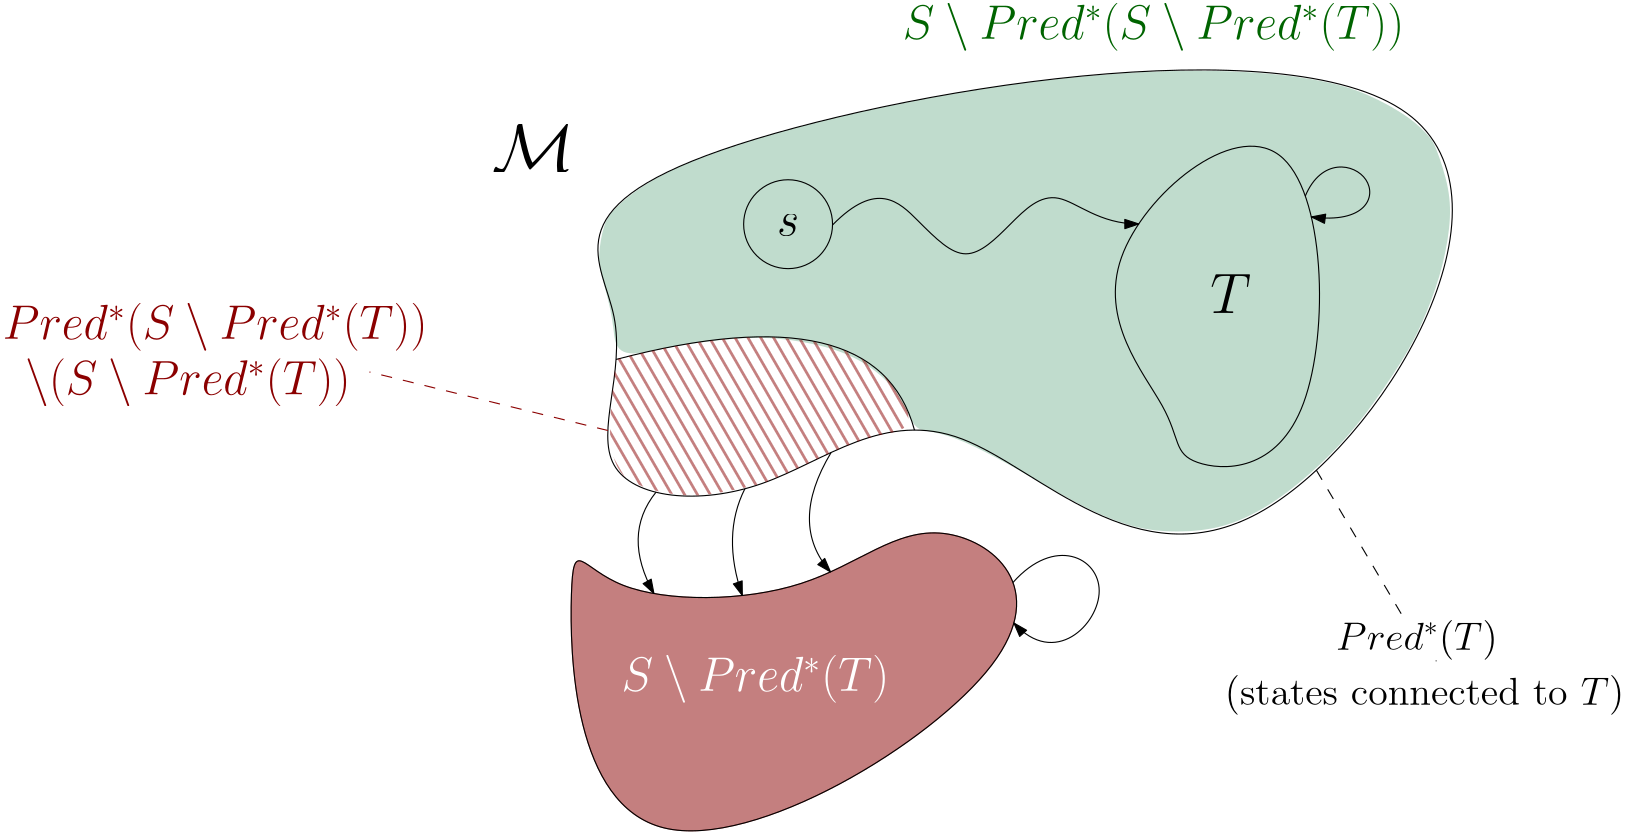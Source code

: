<?xml version="1.0"?>
<!DOCTYPE ipe SYSTEM "ipe.dtd">
<ipe version="70206" creator="Ipe 7.2.6">
<info created="D:20180328200218" modified="D:20180328232431"/>
<ipestyle name="basic">
<symbol name="arrow/arc(spx)">
<path stroke="sym-stroke" fill="sym-stroke" pen="sym-pen">
0 0 m
-1 0.333 l
-1 -0.333 l
h
</path>
</symbol>
<symbol name="arrow/farc(spx)">
<path stroke="sym-stroke" fill="white" pen="sym-pen">
0 0 m
-1 0.333 l
-1 -0.333 l
h
</path>
</symbol>
<symbol name="arrow/ptarc(spx)">
<path stroke="sym-stroke" fill="sym-stroke" pen="sym-pen">
0 0 m
-1 0.333 l
-0.8 0 l
-1 -0.333 l
h
</path>
</symbol>
<symbol name="arrow/fptarc(spx)">
<path stroke="sym-stroke" fill="white" pen="sym-pen">
0 0 m
-1 0.333 l
-0.8 0 l
-1 -0.333 l
h
</path>
</symbol>
<symbol name="mark/circle(sx)" transformations="translations">
<path fill="sym-stroke">
0.6 0 0 0.6 0 0 e
0.4 0 0 0.4 0 0 e
</path>
</symbol>
<symbol name="mark/disk(sx)" transformations="translations">
<path fill="sym-stroke">
0.6 0 0 0.6 0 0 e
</path>
</symbol>
<symbol name="mark/fdisk(sfx)" transformations="translations">
<group>
<path fill="sym-fill">
0.5 0 0 0.5 0 0 e
</path>
<path fill="sym-stroke" fillrule="eofill">
0.6 0 0 0.6 0 0 e
0.4 0 0 0.4 0 0 e
</path>
</group>
</symbol>
<symbol name="mark/box(sx)" transformations="translations">
<path fill="sym-stroke" fillrule="eofill">
-0.6 -0.6 m
0.6 -0.6 l
0.6 0.6 l
-0.6 0.6 l
h
-0.4 -0.4 m
0.4 -0.4 l
0.4 0.4 l
-0.4 0.4 l
h
</path>
</symbol>
<symbol name="mark/square(sx)" transformations="translations">
<path fill="sym-stroke">
-0.6 -0.6 m
0.6 -0.6 l
0.6 0.6 l
-0.6 0.6 l
h
</path>
</symbol>
<symbol name="mark/fsquare(sfx)" transformations="translations">
<group>
<path fill="sym-fill">
-0.5 -0.5 m
0.5 -0.5 l
0.5 0.5 l
-0.5 0.5 l
h
</path>
<path fill="sym-stroke" fillrule="eofill">
-0.6 -0.6 m
0.6 -0.6 l
0.6 0.6 l
-0.6 0.6 l
h
-0.4 -0.4 m
0.4 -0.4 l
0.4 0.4 l
-0.4 0.4 l
h
</path>
</group>
</symbol>
<symbol name="mark/cross(sx)" transformations="translations">
<group>
<path fill="sym-stroke">
-0.43 -0.57 m
0.57 0.43 l
0.43 0.57 l
-0.57 -0.43 l
h
</path>
<path fill="sym-stroke">
-0.43 0.57 m
0.57 -0.43 l
0.43 -0.57 l
-0.57 0.43 l
h
</path>
</group>
</symbol>
<symbol name="arrow/fnormal(spx)">
<path stroke="sym-stroke" fill="white" pen="sym-pen">
0 0 m
-1 0.333 l
-1 -0.333 l
h
</path>
</symbol>
<symbol name="arrow/pointed(spx)">
<path stroke="sym-stroke" fill="sym-stroke" pen="sym-pen">
0 0 m
-1 0.333 l
-0.8 0 l
-1 -0.333 l
h
</path>
</symbol>
<symbol name="arrow/fpointed(spx)">
<path stroke="sym-stroke" fill="white" pen="sym-pen">
0 0 m
-1 0.333 l
-0.8 0 l
-1 -0.333 l
h
</path>
</symbol>
<symbol name="arrow/linear(spx)">
<path stroke="sym-stroke" pen="sym-pen">
-1 0.333 m
0 0 l
-1 -0.333 l
</path>
</symbol>
<symbol name="arrow/fdouble(spx)">
<path stroke="sym-stroke" fill="white" pen="sym-pen">
0 0 m
-1 0.333 l
-1 -0.333 l
h
-1 0 m
-2 0.333 l
-2 -0.333 l
h
</path>
</symbol>
<symbol name="arrow/double(spx)">
<path stroke="sym-stroke" fill="sym-stroke" pen="sym-pen">
0 0 m
-1 0.333 l
-1 -0.333 l
h
-1 0 m
-2 0.333 l
-2 -0.333 l
h
</path>
</symbol>
<pen name="heavier" value="0.8"/>
<pen name="fat" value="1.2"/>
<pen name="ultrafat" value="2"/>
<symbolsize name="large" value="5"/>
<symbolsize name="small" value="2"/>
<symbolsize name="tiny" value="1.1"/>
<arrowsize name="large" value="10"/>
<arrowsize name="small" value="5"/>
<arrowsize name="tiny" value="3"/>
<color name="red" value="1 0 0"/>
<color name="green" value="0 1 0"/>
<color name="blue" value="0 0 1"/>
<color name="yellow" value="1 1 0"/>
<color name="orange" value="1 0.647 0"/>
<color name="gold" value="1 0.843 0"/>
<color name="purple" value="0.627 0.125 0.941"/>
<color name="gray" value="0.745"/>
<color name="brown" value="0.647 0.165 0.165"/>
<color name="navy" value="0 0 0.502"/>
<color name="pink" value="1 0.753 0.796"/>
<color name="seagreen" value="0.18 0.545 0.341"/>
<color name="turquoise" value="0.251 0.878 0.816"/>
<color name="violet" value="0.933 0.51 0.933"/>
<color name="darkblue" value="0 0 0.545"/>
<color name="darkcyan" value="0 0.545 0.545"/>
<color name="darkgray" value="0.663"/>
<color name="darkgreen" value="0 0.392 0"/>
<color name="darkmagenta" value="0.545 0 0.545"/>
<color name="darkorange" value="1 0.549 0"/>
<color name="darkred" value="0.545 0 0"/>
<color name="lightblue" value="0.678 0.847 0.902"/>
<color name="lightcyan" value="0.878 1 1"/>
<color name="lightgray" value="0.827"/>
<color name="lightgreen" value="0.565 0.933 0.565"/>
<color name="lightyellow" value="1 1 0.878"/>
<dashstyle name="dashed" value="[4] 0"/>
<dashstyle name="dotted" value="[1 3] 0"/>
<dashstyle name="dash dotted" value="[4 2 1 2] 0"/>
<dashstyle name="dash dot dotted" value="[4 2 1 2 1 2] 0"/>
<textsize name="large" value="\large"/>
<textsize name="Large" value="\Large"/>
<textsize name="LARGE" value="\LARGE"/>
<textsize name="huge" value="\huge"/>
<textsize name="Huge" value="\Huge"/>
<textsize name="small" value="\small"/>
<textsize name="footnote" value="\footnotesize"/>
<textsize name="tiny" value="\tiny"/>
<textstyle name="center" begin="\begin{center}" end="\end{center}"/>
<textstyle name="itemize" begin="\begin{itemize}" end="\end{itemize}"/>
<textstyle name="item" begin="\begin{itemize}\item{}" end="\end{itemize}"/>
<gridsize name="4 pts" value="4"/>
<gridsize name="8 pts (~3 mm)" value="8"/>
<gridsize name="16 pts (~6 mm)" value="16"/>
<gridsize name="32 pts (~12 mm)" value="32"/>
<gridsize name="10 pts (~3.5 mm)" value="10"/>
<gridsize name="20 pts (~7 mm)" value="20"/>
<gridsize name="14 pts (~5 mm)" value="14"/>
<gridsize name="28 pts (~10 mm)" value="28"/>
<gridsize name="56 pts (~20 mm)" value="56"/>
<anglesize name="90 deg" value="90"/>
<anglesize name="60 deg" value="60"/>
<anglesize name="45 deg" value="45"/>
<anglesize name="30 deg" value="30"/>
<anglesize name="22.5 deg" value="22.5"/>
<opacity name="10%" value="0.1"/>
<opacity name="30%" value="0.3"/>
<opacity name="50%" value="0.5"/>
<opacity name="75%" value="0.75"/>
<tiling name="falling" angle="-60" step="4" width="1"/>
<tiling name="rising" angle="30" step="4" width="1"/>
</ipestyle>
<page>
<layer name="alpha"/>
<layer name="beta"/>
<view layers="alpha beta" active="alpha"/>
<path layer="beta" matrix="1 0 0 1 106.712 17.2063" stroke="darkred" fill="darkred" opacity="50%">
96 636
104 600
188 600
228 640
292 588
100 472 u
</path>
<path matrix="1 0 0 1 -64.2625 -0.0325542" fill="seagreen" opacity="30%">
297.327 707.542 m
284.777 704.512
284.653 715.921
281.294 729.679
279.69 734.992
278.431 741.217
280.474 753.578
284.082 758.776
293.436 766.528
304.612 772.627
313.764 776.56
327.218 781.398
340.623 785.521
352.951 788.897
365.919 792.108
383.227 795.933
403.273 799.77
414.776 801.694
425.013 803.236
438.501 805.013
459.87 807.194
481.833 808.503
506.169 808.552
526.842 806.979
542.658 804.247
555.043 800.61
571.533 791.532
578.345 784.205
579.964 781.717
585.325 765.968
585.569 752.416
581.904 734.329
575.113 716.92
568.781 704.87
554.628 684.003
542.547 670.156
526.332 655.838
511.902 647.12
498.161 642.644
479.303 642.304
465.935 645.709
451.3 652.248
427.989 666.098
408.873 676.063
398.469 678.676
393.787 679.061
391.081 682.763
386.881 691.111
384.461 694.757
377.498 701.71
364.702 708.518
346.351 712.081
334.324 712.522
320.517 711.514
306.415 709.385
297.277 707.53 c
</path>
<path layer="alpha" matrix="1 0 0 1 106.712 17.2063" stroke="black">
96 640
128 704
72 760
496 832
336 568
232 688
168 632 u
</path>
<path matrix="1 0 0 1 106.712 17.2063" stroke="black">
114.064 687.306 m
208 712
221.503 661.877 c
</path>
<path matrix="1 0 0 1 106.712 17.2063" fill="darkred" opacity="50%" tiling="falling">
114.651 687.46 m
118.834 688.525
120.175 688.854
126.786 690.389
130.541 691.19
134.489 691.974
141.128 693.144
151.342 694.533
154.498 694.848
164.715 695.429
170.566 695.412
184.302 694.046
190.834 692.526
198.863 689.534
201.826 688.009
208.548 683.318
210.781 681.236
213.28 678.456
218.119 670.912
219.521 667.8
219.228 661.816
208.963 660.257
201.83 658.09
196.433 655.989
192.607 654.321
187.878 652.122
184.073 650.298
173.198 645.244
167.374 642.92
165.182 642.158
147.969 638.45
139.817 638.105
127.873 639.648
118.512 643.766
117.84 644.256
113.575 648.916
111.097 661.012
112.612 674.937
114.035 686.896 c
</path>
<path matrix="1 0 0 1 106.712 9.20628" stroke="black">
320 672
272 728
368 808
372.371 653.503
312 656 u
</path>
<text matrix="1 0 0 1 114.712 9.20628" transformations="translations" pos="320 712" stroke="black" type="label" width="14.668" height="14.119" depth="0" valign="baseline" size="huge" style="math">T</text>
<path matrix="1 0 0 1 106.712 17.2063" stroke="black" arrow="normal/small">
362.194 746.132 m
368 760
392 756
384 736
364.364 738.621 c
</path>
<path matrix="1 0 0 1 106.712 17.2063" stroke="black">
16 0 0 16 176 736 e
</path>
<text matrix="1 0 0 1 102.712 17.2063" transformations="translations" pos="176 732" stroke="black" type="label" width="7.94" height="7.412" depth="0" valign="baseline" size="LARGE" style="math">s</text>
<path matrix="1 0 0 1 106.712 17.2063" stroke="black" arrow="normal/small">
191.997 735.714 m
208 752
224 736
240 720
256 736
272 752
288 736
302.227 736.085 c
</path>
<text matrix="1 0 0 1 94.712 25.2063" transformations="translations" pos="128 560" stroke="white" type="label" width="96.361" height="12.915" depth="4.3" valign="baseline" size="LARGE" style="math">S \setminus Pred^*(T)</text>
<path matrix="1 0 0 1 106.712 17.2063" stroke="black" arrow="normal/small">
128.429 639.506 m
116 624
127.699 603.041 c
</path>
<path matrix="1 0 0 1 106.712 17.2063" stroke="black" arrow="normal/small">
160.439 640.741 m
152 624
159.52 602.324 c
</path>
<path matrix="1 0 0 1 106.712 17.2063" stroke="black" arrow="normal/small">
191.473 653.785 m
176 628
191.261 610.823 c
</path>
<path matrix="1 0 0 1 106.712 17.2063" stroke="black" arrow="normal/small">
256.957 607.001 m
272 624
304 608
272 576
257.283 592.428 c
</path>
<text matrix="1 0 0 1 -16 36" transformations="translations" pos="16 676" stroke="darkred" type="label" width="152.872" height="12.915" depth="4.3" valign="baseline" size="LARGE" style="math">Pred^*(S \setminus Pred^*(T))</text>
<text matrix="1 0 0 1 4 20" transformations="translations" pos="4 672" stroke="darkred" type="label" width="117.161" height="12.915" depth="4.3" valign="baseline" size="LARGE" style="math">\setminus(S \setminus Pred^*(T))</text>
<path matrix="1 0 0 1 -64 0" stroke="darkred" dash="dashed">
281.832 678.933 m
196 700 l
</path>
<path matrix="1 0 0 1 106.712 17.2062" stroke="black">
96 636
104 600
188 600
228 640
292 588
100 472 u
</path>
<text matrix="1 0 0 1 308 144" transformations="translations" pos="16 676" stroke="darkgreen" type="label" width="180.5" height="12.915" depth="4.3" valign="baseline" size="LARGE" style="math">S \setminus Pred^*(S \setminus Pred^*(T))</text>
<text matrix="1 0 0 1 76 -32" transformations="translations" pos="100 804" stroke="black" type="label" width="29.767" height="16.938" depth="0" valign="baseline" size="Huge" style="math">\mathcal{M}</text>
<text matrix="1 0 0 1 -72.0599 -11.8021" transformations="translations" pos="512 592" stroke="black" type="label" width="143.788" height="10.756" depth="3.59" valign="baseline" size="Large">(states connected to $T$)</text>
<path stroke="black" dash="dashed">
472.9 664.643 m
504 612 l
</path>
<path stroke="black" dash="dashed" cap="1">
516 596 m
516 596 l
</path>
<text matrix="1 0 0 1 20 4" transformations="translations" pos="460 596" stroke="black" type="label" width="58.125" height="10.756" depth="3.59" valign="baseline" size="Large" style="math">Pred^*(T)</text>
</page>
</ipe>

